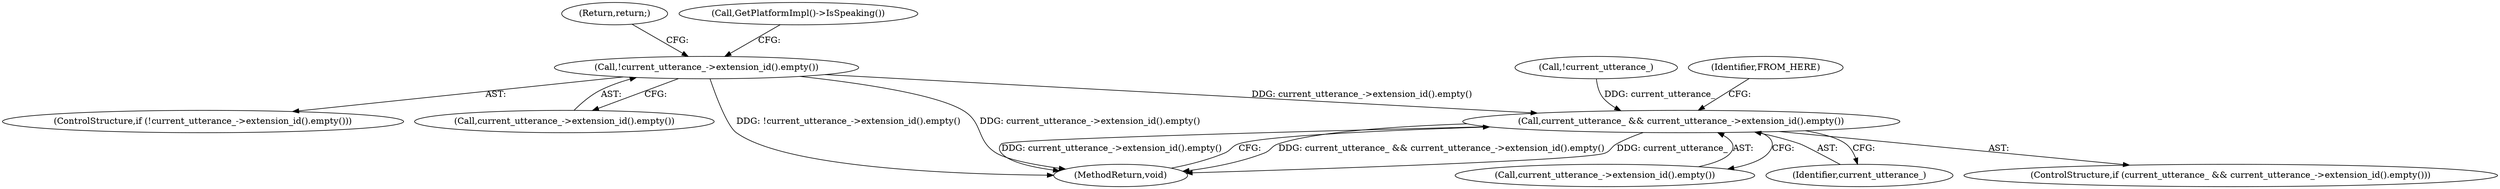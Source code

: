 digraph "1_Chrome_c63f2b7fe4fe2977f858a8e36d5f48db17eff2e7_1@del" {
"1000107" [label="(Call,!current_utterance_->extension_id().empty())"];
"1000118" [label="(Call,current_utterance_ && current_utterance_->extension_id().empty())"];
"1000120" [label="(Call,current_utterance_->extension_id().empty())"];
"1000117" [label="(ControlStructure,if (current_utterance_ && current_utterance_->extension_id().empty()))"];
"1000107" [label="(Call,!current_utterance_->extension_id().empty())"];
"1000118" [label="(Call,current_utterance_ && current_utterance_->extension_id().empty())"];
"1000106" [label="(ControlStructure,if (!current_utterance_->extension_id().empty()))"];
"1000103" [label="(Call,!current_utterance_)"];
"1000108" [label="(Call,current_utterance_->extension_id().empty())"];
"1000128" [label="(MethodReturn,void)"];
"1000119" [label="(Identifier,current_utterance_)"];
"1000123" [label="(Identifier,FROM_HERE)"];
"1000109" [label="(Return,return;)"];
"1000112" [label="(Call,GetPlatformImpl()->IsSpeaking())"];
"1000107" -> "1000106"  [label="AST: "];
"1000107" -> "1000108"  [label="CFG: "];
"1000108" -> "1000107"  [label="AST: "];
"1000109" -> "1000107"  [label="CFG: "];
"1000112" -> "1000107"  [label="CFG: "];
"1000107" -> "1000128"  [label="DDG: current_utterance_->extension_id().empty()"];
"1000107" -> "1000128"  [label="DDG: !current_utterance_->extension_id().empty()"];
"1000107" -> "1000118"  [label="DDG: current_utterance_->extension_id().empty()"];
"1000118" -> "1000117"  [label="AST: "];
"1000118" -> "1000119"  [label="CFG: "];
"1000118" -> "1000120"  [label="CFG: "];
"1000119" -> "1000118"  [label="AST: "];
"1000120" -> "1000118"  [label="AST: "];
"1000123" -> "1000118"  [label="CFG: "];
"1000128" -> "1000118"  [label="CFG: "];
"1000118" -> "1000128"  [label="DDG: current_utterance_ && current_utterance_->extension_id().empty()"];
"1000118" -> "1000128"  [label="DDG: current_utterance_"];
"1000118" -> "1000128"  [label="DDG: current_utterance_->extension_id().empty()"];
"1000103" -> "1000118"  [label="DDG: current_utterance_"];
}
